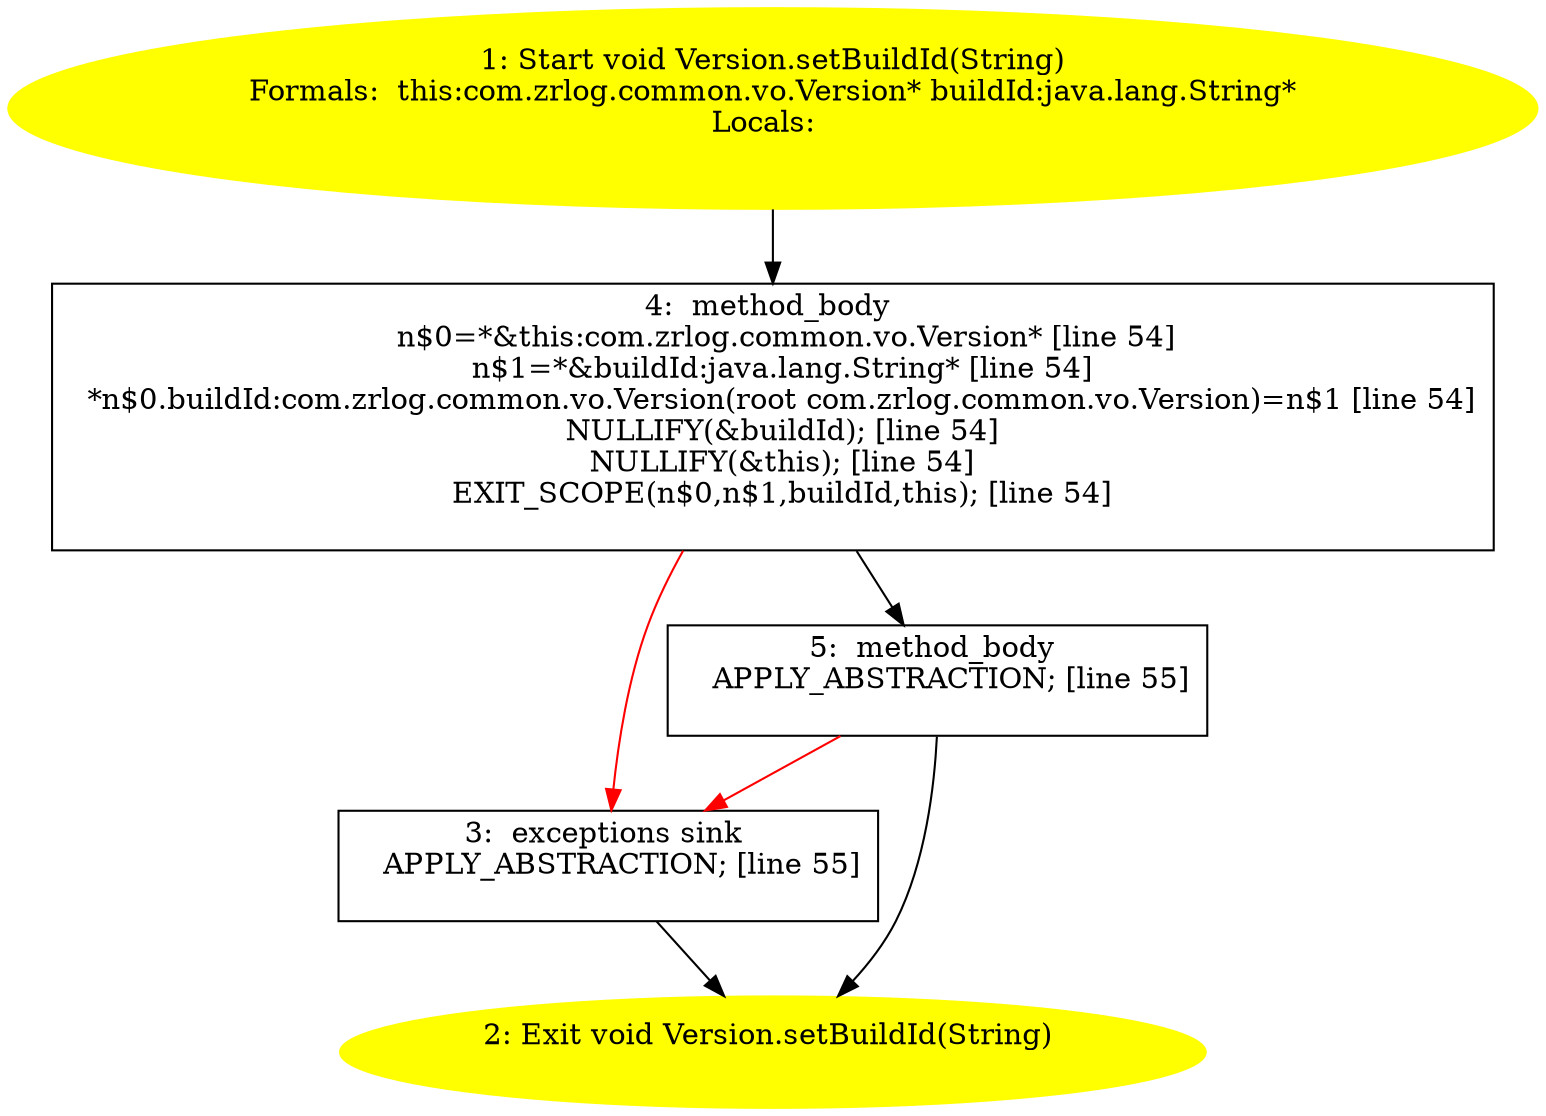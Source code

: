 /* @generated */
digraph cfg {
"com.zrlog.common.vo.Version.setBuildId(java.lang.String):void.848774d646d61bff83e29ae7207387b2_1" [label="1: Start void Version.setBuildId(String)\nFormals:  this:com.zrlog.common.vo.Version* buildId:java.lang.String*\nLocals:  \n  " color=yellow style=filled]
	

	 "com.zrlog.common.vo.Version.setBuildId(java.lang.String):void.848774d646d61bff83e29ae7207387b2_1" -> "com.zrlog.common.vo.Version.setBuildId(java.lang.String):void.848774d646d61bff83e29ae7207387b2_4" ;
"com.zrlog.common.vo.Version.setBuildId(java.lang.String):void.848774d646d61bff83e29ae7207387b2_2" [label="2: Exit void Version.setBuildId(String) \n  " color=yellow style=filled]
	

"com.zrlog.common.vo.Version.setBuildId(java.lang.String):void.848774d646d61bff83e29ae7207387b2_3" [label="3:  exceptions sink \n   APPLY_ABSTRACTION; [line 55]\n " shape="box"]
	

	 "com.zrlog.common.vo.Version.setBuildId(java.lang.String):void.848774d646d61bff83e29ae7207387b2_3" -> "com.zrlog.common.vo.Version.setBuildId(java.lang.String):void.848774d646d61bff83e29ae7207387b2_2" ;
"com.zrlog.common.vo.Version.setBuildId(java.lang.String):void.848774d646d61bff83e29ae7207387b2_4" [label="4:  method_body \n   n$0=*&this:com.zrlog.common.vo.Version* [line 54]\n  n$1=*&buildId:java.lang.String* [line 54]\n  *n$0.buildId:com.zrlog.common.vo.Version(root com.zrlog.common.vo.Version)=n$1 [line 54]\n  NULLIFY(&buildId); [line 54]\n  NULLIFY(&this); [line 54]\n  EXIT_SCOPE(n$0,n$1,buildId,this); [line 54]\n " shape="box"]
	

	 "com.zrlog.common.vo.Version.setBuildId(java.lang.String):void.848774d646d61bff83e29ae7207387b2_4" -> "com.zrlog.common.vo.Version.setBuildId(java.lang.String):void.848774d646d61bff83e29ae7207387b2_5" ;
	 "com.zrlog.common.vo.Version.setBuildId(java.lang.String):void.848774d646d61bff83e29ae7207387b2_4" -> "com.zrlog.common.vo.Version.setBuildId(java.lang.String):void.848774d646d61bff83e29ae7207387b2_3" [color="red" ];
"com.zrlog.common.vo.Version.setBuildId(java.lang.String):void.848774d646d61bff83e29ae7207387b2_5" [label="5:  method_body \n   APPLY_ABSTRACTION; [line 55]\n " shape="box"]
	

	 "com.zrlog.common.vo.Version.setBuildId(java.lang.String):void.848774d646d61bff83e29ae7207387b2_5" -> "com.zrlog.common.vo.Version.setBuildId(java.lang.String):void.848774d646d61bff83e29ae7207387b2_2" ;
	 "com.zrlog.common.vo.Version.setBuildId(java.lang.String):void.848774d646d61bff83e29ae7207387b2_5" -> "com.zrlog.common.vo.Version.setBuildId(java.lang.String):void.848774d646d61bff83e29ae7207387b2_3" [color="red" ];
}

